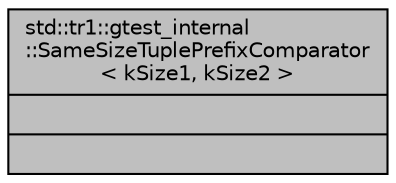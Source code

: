 digraph "std::tr1::gtest_internal::SameSizeTuplePrefixComparator&lt; kSize1, kSize2 &gt;"
{
 // LATEX_PDF_SIZE
  edge [fontname="Helvetica",fontsize="10",labelfontname="Helvetica",labelfontsize="10"];
  node [fontname="Helvetica",fontsize="10",shape=record];
  Node1 [label="{std::tr1::gtest_internal\l::SameSizeTuplePrefixComparator\l\< kSize1, kSize2 \>\n||}",height=0.2,width=0.4,color="black", fillcolor="grey75", style="filled", fontcolor="black",tooltip=" "];
}
